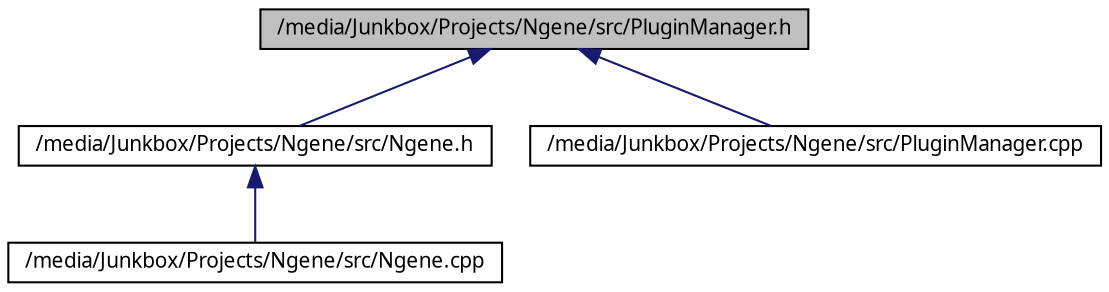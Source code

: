 digraph G
{
  edge [fontname="FreeSans.ttf",fontsize=10,labelfontname="FreeSans.ttf",labelfontsize=10];
  node [fontname="FreeSans.ttf",fontsize=10,shape=record];
  Node1 [label="/media/Junkbox/Projects/Ngene/src/PluginManager.h",height=0.2,width=0.4,color="black", fillcolor="grey75", style="filled" fontcolor="black"];
  Node1 -> Node2 [dir=back,color="midnightblue",fontsize=10,style="solid"];
  Node2 [label="/media/Junkbox/Projects/Ngene/src/Ngene.h",height=0.2,width=0.4,color="black", fillcolor="white", style="filled",URL="$Ngene_8h.html"];
  Node2 -> Node3 [dir=back,color="midnightblue",fontsize=10,style="solid"];
  Node3 [label="/media/Junkbox/Projects/Ngene/src/Ngene.cpp",height=0.2,width=0.4,color="black", fillcolor="white", style="filled",URL="$Ngene_8cpp.html"];
  Node1 -> Node4 [dir=back,color="midnightblue",fontsize=10,style="solid"];
  Node4 [label="/media/Junkbox/Projects/Ngene/src/PluginManager.cpp",height=0.2,width=0.4,color="black", fillcolor="white", style="filled",URL="$PluginManager_8cpp.html"];
}

